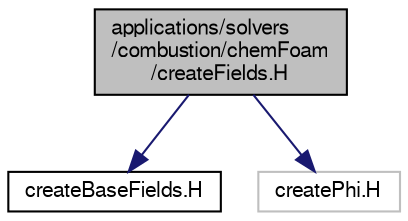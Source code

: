 digraph "applications/solvers/combustion/chemFoam/createFields.H"
{
  bgcolor="transparent";
  edge [fontname="FreeSans",fontsize="10",labelfontname="FreeSans",labelfontsize="10"];
  node [fontname="FreeSans",fontsize="10",shape=record];
  Node1 [label="applications/solvers\l/combustion/chemFoam\l/createFields.H",height=0.2,width=0.4,color="black", fillcolor="grey75", style="filled" fontcolor="black"];
  Node1 -> Node2 [color="midnightblue",fontsize="10",style="solid",fontname="FreeSans"];
  Node2 [label="createBaseFields.H",height=0.2,width=0.4,color="black",URL="$a02841.html"];
  Node1 -> Node3 [color="midnightblue",fontsize="10",style="solid",fontname="FreeSans"];
  Node3 [label="createPhi.H",height=0.2,width=0.4,color="grey75"];
}
